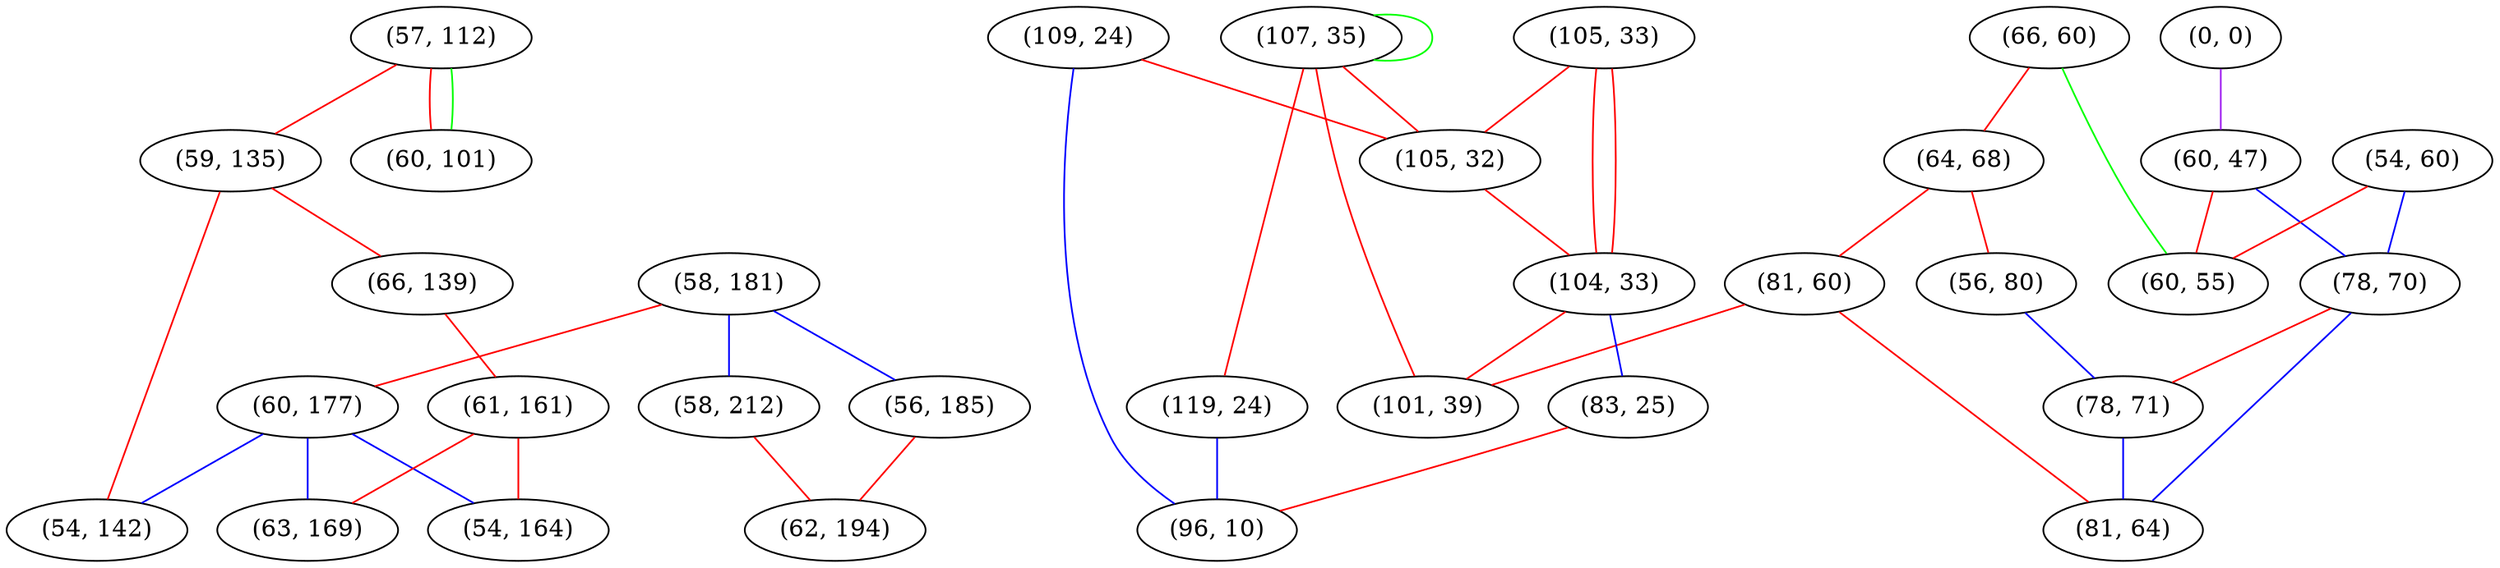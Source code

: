 graph "" {
"(57, 112)";
"(66, 60)";
"(58, 181)";
"(59, 135)";
"(0, 0)";
"(58, 212)";
"(60, 101)";
"(60, 177)";
"(109, 24)";
"(66, 139)";
"(107, 35)";
"(56, 185)";
"(61, 161)";
"(60, 47)";
"(64, 68)";
"(54, 60)";
"(119, 24)";
"(62, 194)";
"(105, 33)";
"(81, 60)";
"(63, 169)";
"(56, 80)";
"(54, 142)";
"(54, 164)";
"(78, 70)";
"(105, 32)";
"(104, 33)";
"(60, 55)";
"(101, 39)";
"(78, 71)";
"(83, 25)";
"(96, 10)";
"(81, 64)";
"(57, 112)" -- "(60, 101)"  [color=red, key=0, weight=1];
"(57, 112)" -- "(60, 101)"  [color=green, key=1, weight=2];
"(57, 112)" -- "(59, 135)"  [color=red, key=0, weight=1];
"(66, 60)" -- "(60, 55)"  [color=green, key=0, weight=2];
"(66, 60)" -- "(64, 68)"  [color=red, key=0, weight=1];
"(58, 181)" -- "(56, 185)"  [color=blue, key=0, weight=3];
"(58, 181)" -- "(60, 177)"  [color=red, key=0, weight=1];
"(58, 181)" -- "(58, 212)"  [color=blue, key=0, weight=3];
"(59, 135)" -- "(66, 139)"  [color=red, key=0, weight=1];
"(59, 135)" -- "(54, 142)"  [color=red, key=0, weight=1];
"(0, 0)" -- "(60, 47)"  [color=purple, key=0, weight=4];
"(58, 212)" -- "(62, 194)"  [color=red, key=0, weight=1];
"(60, 177)" -- "(54, 164)"  [color=blue, key=0, weight=3];
"(60, 177)" -- "(63, 169)"  [color=blue, key=0, weight=3];
"(60, 177)" -- "(54, 142)"  [color=blue, key=0, weight=3];
"(109, 24)" -- "(105, 32)"  [color=red, key=0, weight=1];
"(109, 24)" -- "(96, 10)"  [color=blue, key=0, weight=3];
"(66, 139)" -- "(61, 161)"  [color=red, key=0, weight=1];
"(107, 35)" -- "(105, 32)"  [color=red, key=0, weight=1];
"(107, 35)" -- "(101, 39)"  [color=red, key=0, weight=1];
"(107, 35)" -- "(119, 24)"  [color=red, key=0, weight=1];
"(107, 35)" -- "(107, 35)"  [color=green, key=0, weight=2];
"(56, 185)" -- "(62, 194)"  [color=red, key=0, weight=1];
"(61, 161)" -- "(54, 164)"  [color=red, key=0, weight=1];
"(61, 161)" -- "(63, 169)"  [color=red, key=0, weight=1];
"(60, 47)" -- "(60, 55)"  [color=red, key=0, weight=1];
"(60, 47)" -- "(78, 70)"  [color=blue, key=0, weight=3];
"(64, 68)" -- "(56, 80)"  [color=red, key=0, weight=1];
"(64, 68)" -- "(81, 60)"  [color=red, key=0, weight=1];
"(54, 60)" -- "(60, 55)"  [color=red, key=0, weight=1];
"(54, 60)" -- "(78, 70)"  [color=blue, key=0, weight=3];
"(119, 24)" -- "(96, 10)"  [color=blue, key=0, weight=3];
"(105, 33)" -- "(104, 33)"  [color=red, key=0, weight=1];
"(105, 33)" -- "(104, 33)"  [color=red, key=1, weight=1];
"(105, 33)" -- "(105, 32)"  [color=red, key=0, weight=1];
"(81, 60)" -- "(81, 64)"  [color=red, key=0, weight=1];
"(81, 60)" -- "(101, 39)"  [color=red, key=0, weight=1];
"(56, 80)" -- "(78, 71)"  [color=blue, key=0, weight=3];
"(78, 70)" -- "(78, 71)"  [color=red, key=0, weight=1];
"(78, 70)" -- "(81, 64)"  [color=blue, key=0, weight=3];
"(105, 32)" -- "(104, 33)"  [color=red, key=0, weight=1];
"(104, 33)" -- "(101, 39)"  [color=red, key=0, weight=1];
"(104, 33)" -- "(83, 25)"  [color=blue, key=0, weight=3];
"(78, 71)" -- "(81, 64)"  [color=blue, key=0, weight=3];
"(83, 25)" -- "(96, 10)"  [color=red, key=0, weight=1];
}
